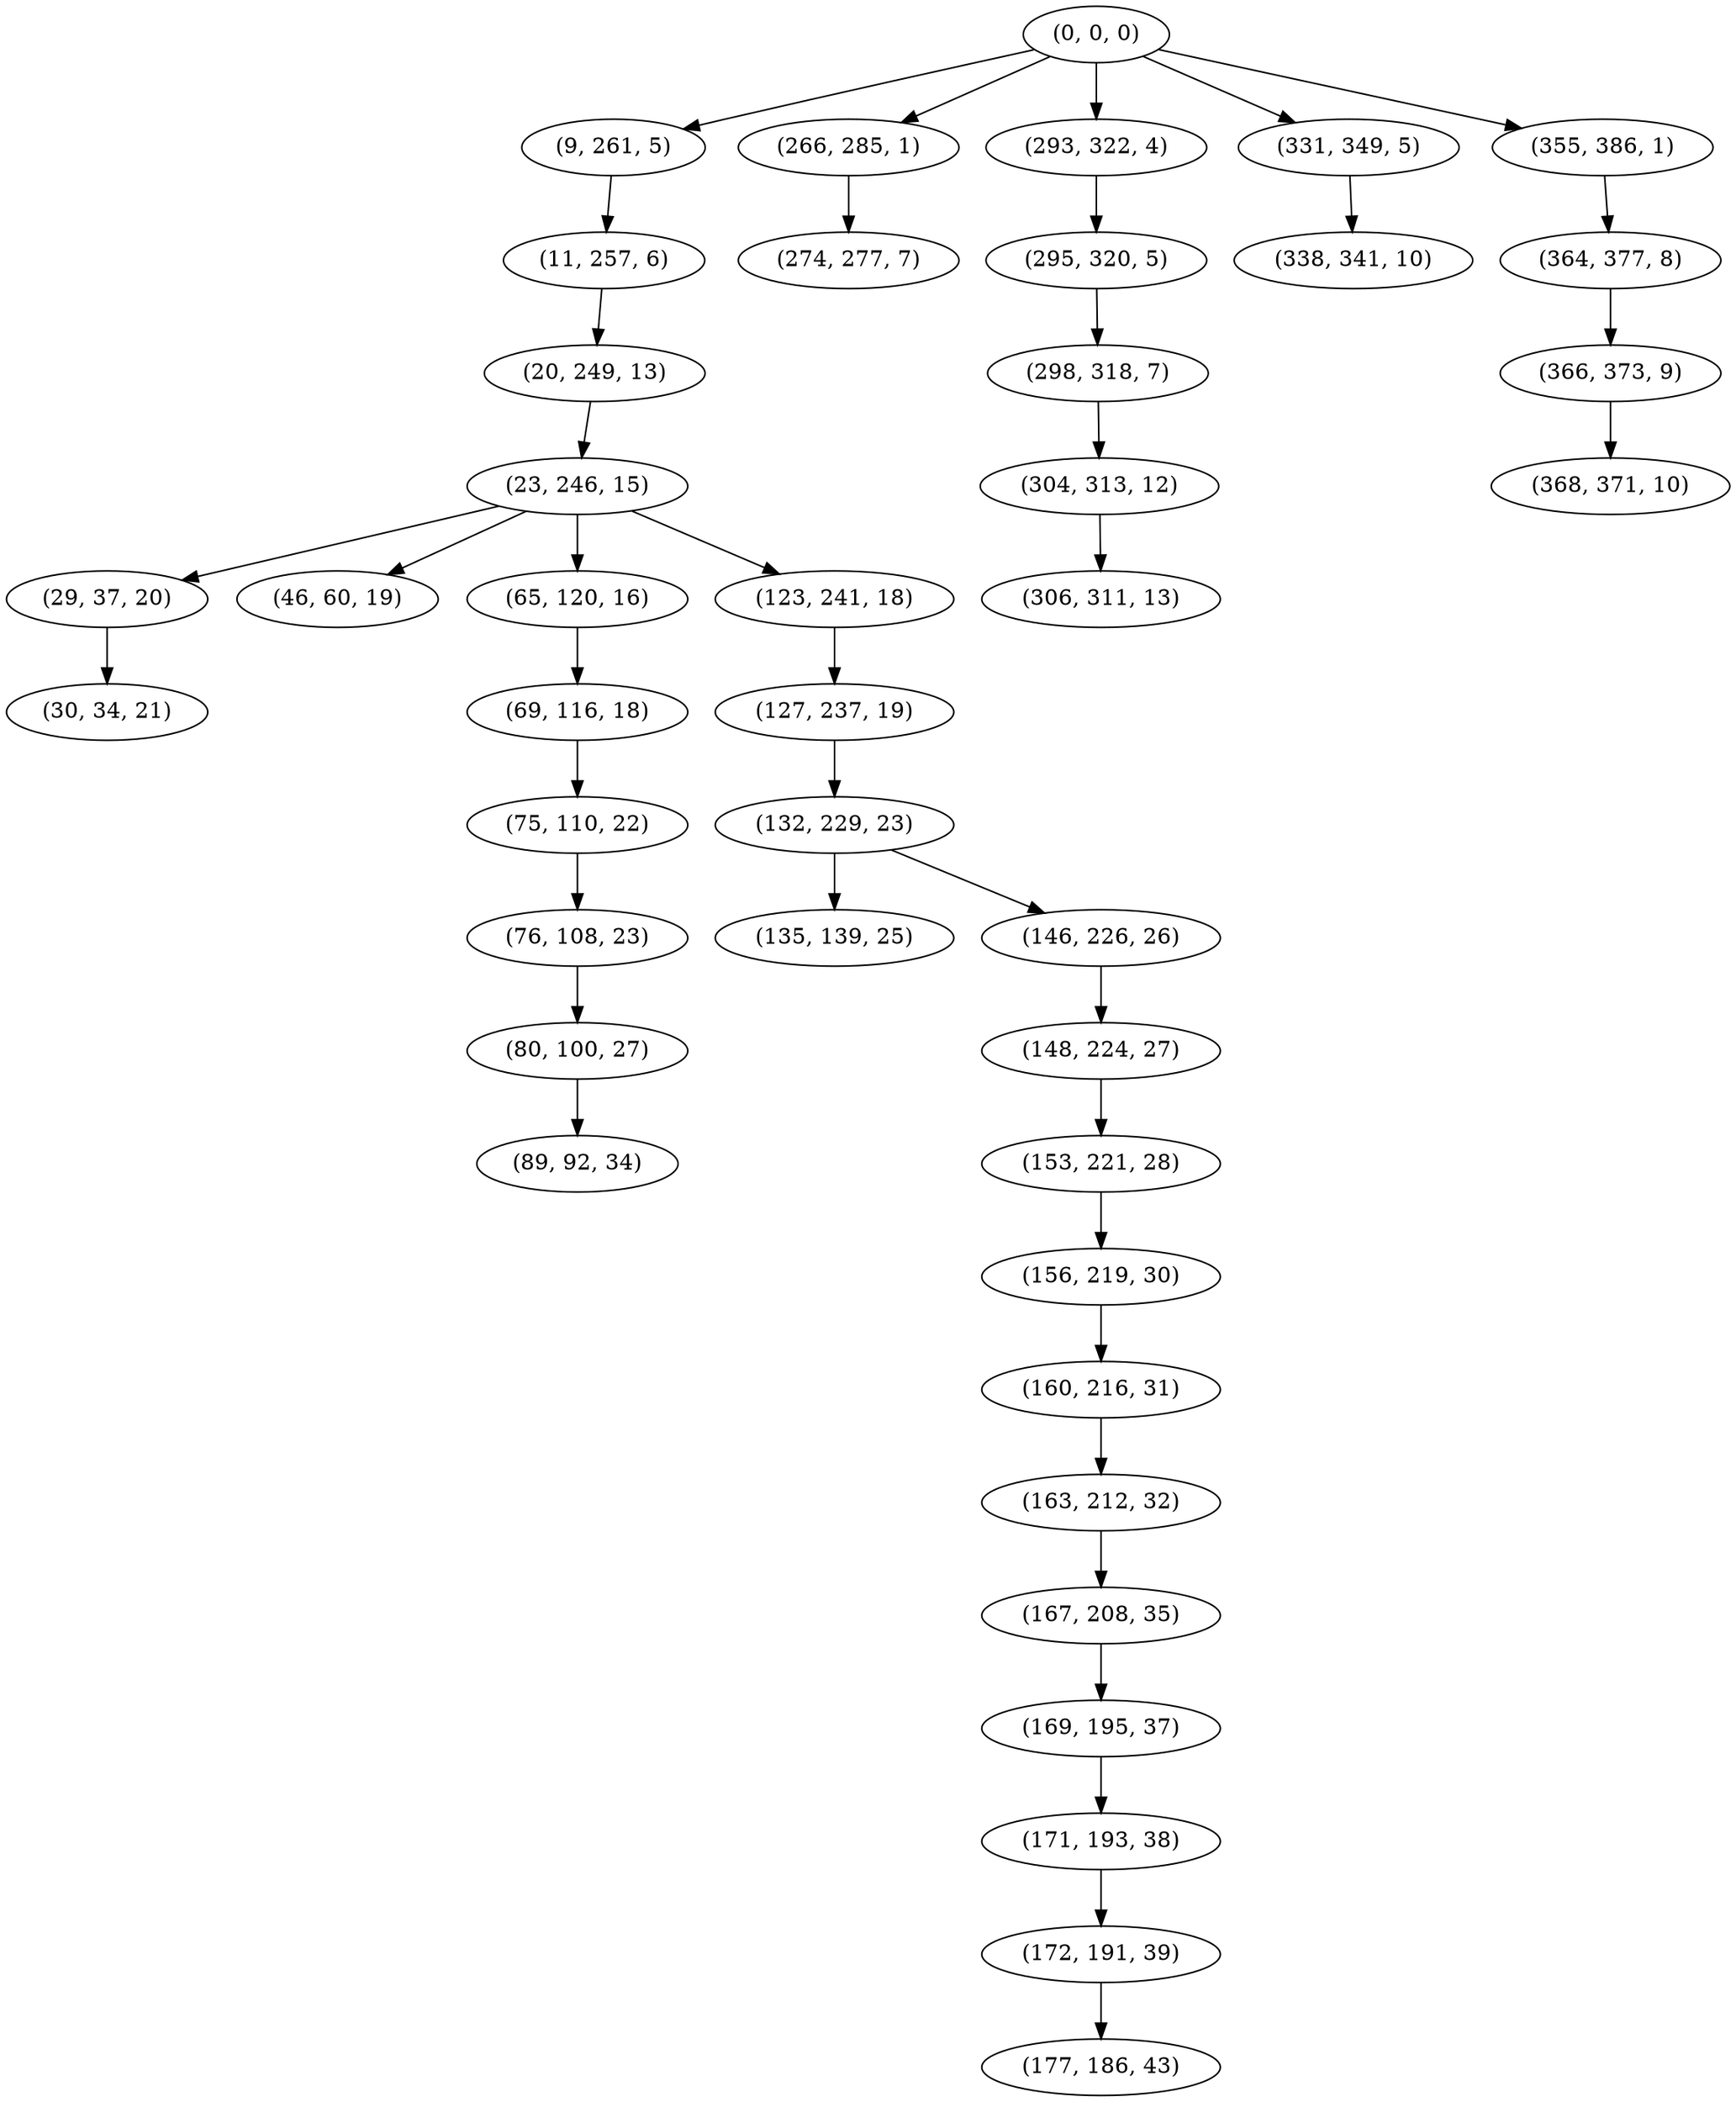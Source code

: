 digraph tree {
    "(0, 0, 0)";
    "(9, 261, 5)";
    "(11, 257, 6)";
    "(20, 249, 13)";
    "(23, 246, 15)";
    "(29, 37, 20)";
    "(30, 34, 21)";
    "(46, 60, 19)";
    "(65, 120, 16)";
    "(69, 116, 18)";
    "(75, 110, 22)";
    "(76, 108, 23)";
    "(80, 100, 27)";
    "(89, 92, 34)";
    "(123, 241, 18)";
    "(127, 237, 19)";
    "(132, 229, 23)";
    "(135, 139, 25)";
    "(146, 226, 26)";
    "(148, 224, 27)";
    "(153, 221, 28)";
    "(156, 219, 30)";
    "(160, 216, 31)";
    "(163, 212, 32)";
    "(167, 208, 35)";
    "(169, 195, 37)";
    "(171, 193, 38)";
    "(172, 191, 39)";
    "(177, 186, 43)";
    "(266, 285, 1)";
    "(274, 277, 7)";
    "(293, 322, 4)";
    "(295, 320, 5)";
    "(298, 318, 7)";
    "(304, 313, 12)";
    "(306, 311, 13)";
    "(331, 349, 5)";
    "(338, 341, 10)";
    "(355, 386, 1)";
    "(364, 377, 8)";
    "(366, 373, 9)";
    "(368, 371, 10)";
    "(0, 0, 0)" -> "(9, 261, 5)";
    "(0, 0, 0)" -> "(266, 285, 1)";
    "(0, 0, 0)" -> "(293, 322, 4)";
    "(0, 0, 0)" -> "(331, 349, 5)";
    "(0, 0, 0)" -> "(355, 386, 1)";
    "(9, 261, 5)" -> "(11, 257, 6)";
    "(11, 257, 6)" -> "(20, 249, 13)";
    "(20, 249, 13)" -> "(23, 246, 15)";
    "(23, 246, 15)" -> "(29, 37, 20)";
    "(23, 246, 15)" -> "(46, 60, 19)";
    "(23, 246, 15)" -> "(65, 120, 16)";
    "(23, 246, 15)" -> "(123, 241, 18)";
    "(29, 37, 20)" -> "(30, 34, 21)";
    "(65, 120, 16)" -> "(69, 116, 18)";
    "(69, 116, 18)" -> "(75, 110, 22)";
    "(75, 110, 22)" -> "(76, 108, 23)";
    "(76, 108, 23)" -> "(80, 100, 27)";
    "(80, 100, 27)" -> "(89, 92, 34)";
    "(123, 241, 18)" -> "(127, 237, 19)";
    "(127, 237, 19)" -> "(132, 229, 23)";
    "(132, 229, 23)" -> "(135, 139, 25)";
    "(132, 229, 23)" -> "(146, 226, 26)";
    "(146, 226, 26)" -> "(148, 224, 27)";
    "(148, 224, 27)" -> "(153, 221, 28)";
    "(153, 221, 28)" -> "(156, 219, 30)";
    "(156, 219, 30)" -> "(160, 216, 31)";
    "(160, 216, 31)" -> "(163, 212, 32)";
    "(163, 212, 32)" -> "(167, 208, 35)";
    "(167, 208, 35)" -> "(169, 195, 37)";
    "(169, 195, 37)" -> "(171, 193, 38)";
    "(171, 193, 38)" -> "(172, 191, 39)";
    "(172, 191, 39)" -> "(177, 186, 43)";
    "(266, 285, 1)" -> "(274, 277, 7)";
    "(293, 322, 4)" -> "(295, 320, 5)";
    "(295, 320, 5)" -> "(298, 318, 7)";
    "(298, 318, 7)" -> "(304, 313, 12)";
    "(304, 313, 12)" -> "(306, 311, 13)";
    "(331, 349, 5)" -> "(338, 341, 10)";
    "(355, 386, 1)" -> "(364, 377, 8)";
    "(364, 377, 8)" -> "(366, 373, 9)";
    "(366, 373, 9)" -> "(368, 371, 10)";
}

